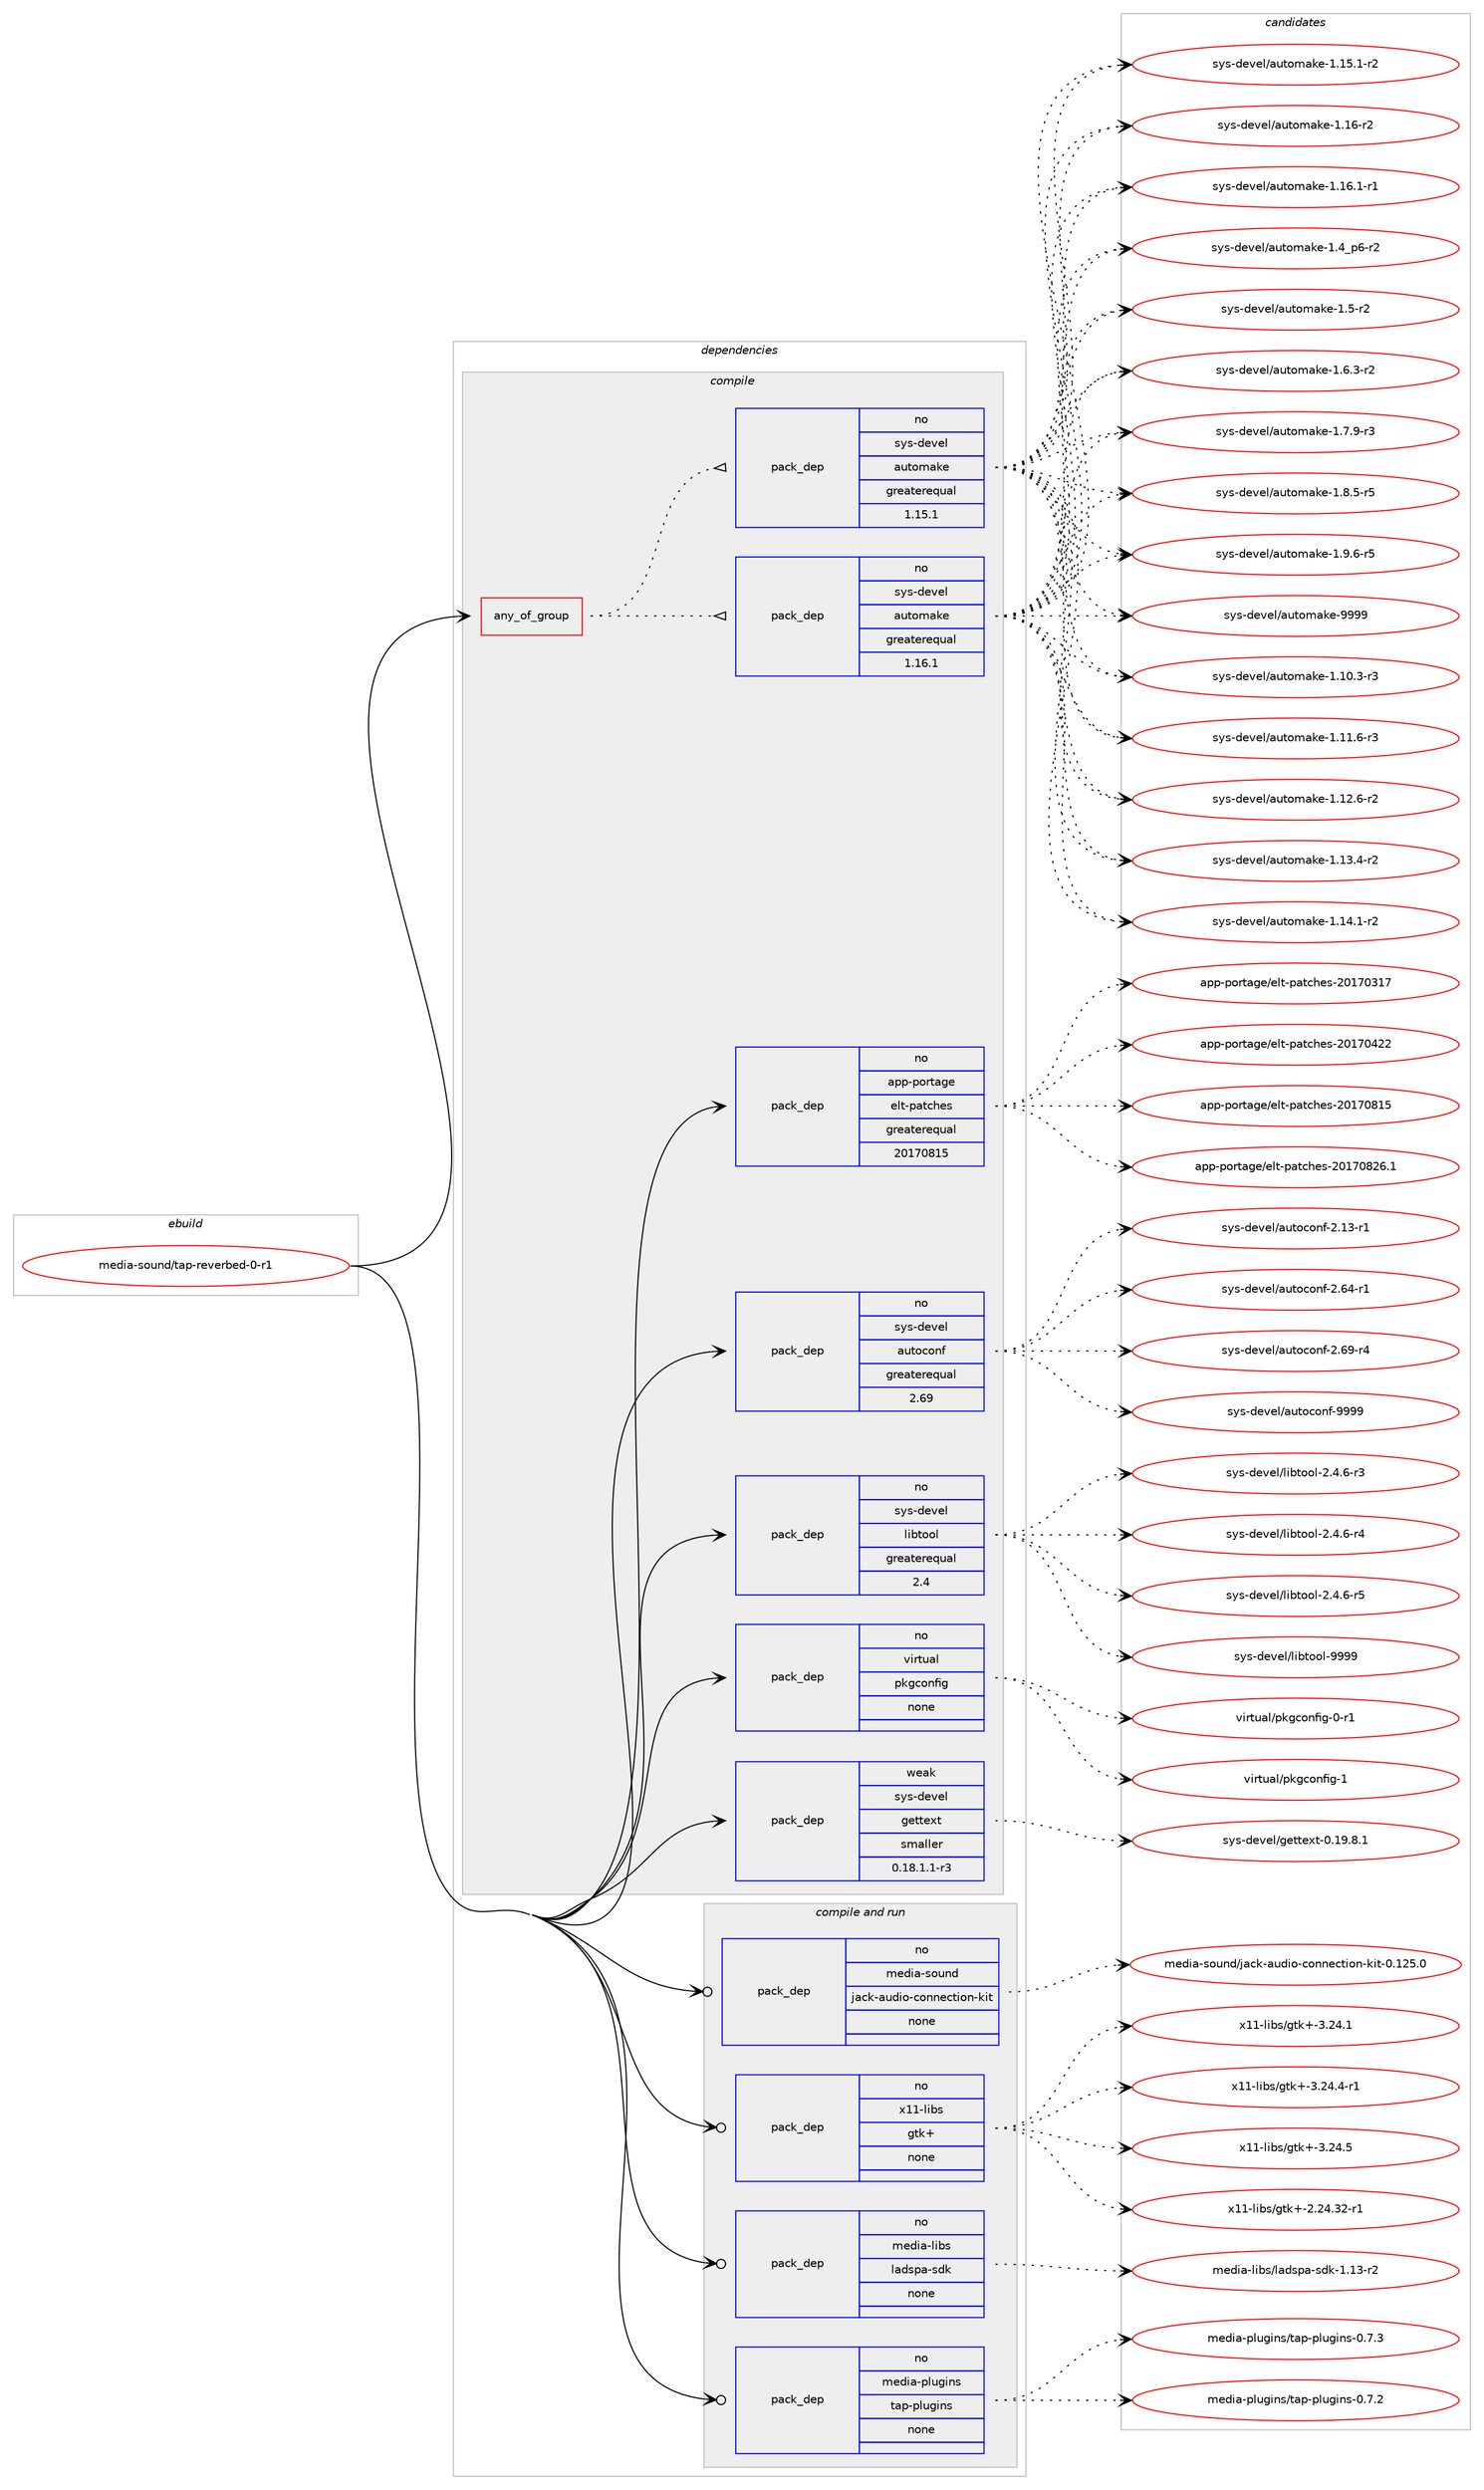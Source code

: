 digraph prolog {

# *************
# Graph options
# *************

newrank=true;
concentrate=true;
compound=true;
graph [rankdir=LR,fontname=Helvetica,fontsize=10,ranksep=1.5];#, ranksep=2.5, nodesep=0.2];
edge  [arrowhead=vee];
node  [fontname=Helvetica,fontsize=10];

# **********
# The ebuild
# **********

subgraph cluster_leftcol {
color=gray;
rank=same;
label=<<i>ebuild</i>>;
id [label="media-sound/tap-reverbed-0-r1", color=red, width=4, href="../media-sound/tap-reverbed-0-r1.svg"];
}

# ****************
# The dependencies
# ****************

subgraph cluster_midcol {
color=gray;
label=<<i>dependencies</i>>;
subgraph cluster_compile {
fillcolor="#eeeeee";
style=filled;
label=<<i>compile</i>>;
subgraph any25572 {
dependency1631069 [label=<<TABLE BORDER="0" CELLBORDER="1" CELLSPACING="0" CELLPADDING="4"><TR><TD CELLPADDING="10">any_of_group</TD></TR></TABLE>>, shape=none, color=red];subgraph pack1166406 {
dependency1631070 [label=<<TABLE BORDER="0" CELLBORDER="1" CELLSPACING="0" CELLPADDING="4" WIDTH="220"><TR><TD ROWSPAN="6" CELLPADDING="30">pack_dep</TD></TR><TR><TD WIDTH="110">no</TD></TR><TR><TD>sys-devel</TD></TR><TR><TD>automake</TD></TR><TR><TD>greaterequal</TD></TR><TR><TD>1.16.1</TD></TR></TABLE>>, shape=none, color=blue];
}
dependency1631069:e -> dependency1631070:w [weight=20,style="dotted",arrowhead="oinv"];
subgraph pack1166407 {
dependency1631071 [label=<<TABLE BORDER="0" CELLBORDER="1" CELLSPACING="0" CELLPADDING="4" WIDTH="220"><TR><TD ROWSPAN="6" CELLPADDING="30">pack_dep</TD></TR><TR><TD WIDTH="110">no</TD></TR><TR><TD>sys-devel</TD></TR><TR><TD>automake</TD></TR><TR><TD>greaterequal</TD></TR><TR><TD>1.15.1</TD></TR></TABLE>>, shape=none, color=blue];
}
dependency1631069:e -> dependency1631071:w [weight=20,style="dotted",arrowhead="oinv"];
}
id:e -> dependency1631069:w [weight=20,style="solid",arrowhead="vee"];
subgraph pack1166408 {
dependency1631072 [label=<<TABLE BORDER="0" CELLBORDER="1" CELLSPACING="0" CELLPADDING="4" WIDTH="220"><TR><TD ROWSPAN="6" CELLPADDING="30">pack_dep</TD></TR><TR><TD WIDTH="110">no</TD></TR><TR><TD>app-portage</TD></TR><TR><TD>elt-patches</TD></TR><TR><TD>greaterequal</TD></TR><TR><TD>20170815</TD></TR></TABLE>>, shape=none, color=blue];
}
id:e -> dependency1631072:w [weight=20,style="solid",arrowhead="vee"];
subgraph pack1166409 {
dependency1631073 [label=<<TABLE BORDER="0" CELLBORDER="1" CELLSPACING="0" CELLPADDING="4" WIDTH="220"><TR><TD ROWSPAN="6" CELLPADDING="30">pack_dep</TD></TR><TR><TD WIDTH="110">no</TD></TR><TR><TD>sys-devel</TD></TR><TR><TD>autoconf</TD></TR><TR><TD>greaterequal</TD></TR><TR><TD>2.69</TD></TR></TABLE>>, shape=none, color=blue];
}
id:e -> dependency1631073:w [weight=20,style="solid",arrowhead="vee"];
subgraph pack1166410 {
dependency1631074 [label=<<TABLE BORDER="0" CELLBORDER="1" CELLSPACING="0" CELLPADDING="4" WIDTH="220"><TR><TD ROWSPAN="6" CELLPADDING="30">pack_dep</TD></TR><TR><TD WIDTH="110">no</TD></TR><TR><TD>sys-devel</TD></TR><TR><TD>libtool</TD></TR><TR><TD>greaterequal</TD></TR><TR><TD>2.4</TD></TR></TABLE>>, shape=none, color=blue];
}
id:e -> dependency1631074:w [weight=20,style="solid",arrowhead="vee"];
subgraph pack1166411 {
dependency1631075 [label=<<TABLE BORDER="0" CELLBORDER="1" CELLSPACING="0" CELLPADDING="4" WIDTH="220"><TR><TD ROWSPAN="6" CELLPADDING="30">pack_dep</TD></TR><TR><TD WIDTH="110">no</TD></TR><TR><TD>virtual</TD></TR><TR><TD>pkgconfig</TD></TR><TR><TD>none</TD></TR><TR><TD></TD></TR></TABLE>>, shape=none, color=blue];
}
id:e -> dependency1631075:w [weight=20,style="solid",arrowhead="vee"];
subgraph pack1166412 {
dependency1631076 [label=<<TABLE BORDER="0" CELLBORDER="1" CELLSPACING="0" CELLPADDING="4" WIDTH="220"><TR><TD ROWSPAN="6" CELLPADDING="30">pack_dep</TD></TR><TR><TD WIDTH="110">weak</TD></TR><TR><TD>sys-devel</TD></TR><TR><TD>gettext</TD></TR><TR><TD>smaller</TD></TR><TR><TD>0.18.1.1-r3</TD></TR></TABLE>>, shape=none, color=blue];
}
id:e -> dependency1631076:w [weight=20,style="solid",arrowhead="vee"];
}
subgraph cluster_compileandrun {
fillcolor="#eeeeee";
style=filled;
label=<<i>compile and run</i>>;
subgraph pack1166413 {
dependency1631077 [label=<<TABLE BORDER="0" CELLBORDER="1" CELLSPACING="0" CELLPADDING="4" WIDTH="220"><TR><TD ROWSPAN="6" CELLPADDING="30">pack_dep</TD></TR><TR><TD WIDTH="110">no</TD></TR><TR><TD>media-libs</TD></TR><TR><TD>ladspa-sdk</TD></TR><TR><TD>none</TD></TR><TR><TD></TD></TR></TABLE>>, shape=none, color=blue];
}
id:e -> dependency1631077:w [weight=20,style="solid",arrowhead="odotvee"];
subgraph pack1166414 {
dependency1631078 [label=<<TABLE BORDER="0" CELLBORDER="1" CELLSPACING="0" CELLPADDING="4" WIDTH="220"><TR><TD ROWSPAN="6" CELLPADDING="30">pack_dep</TD></TR><TR><TD WIDTH="110">no</TD></TR><TR><TD>media-plugins</TD></TR><TR><TD>tap-plugins</TD></TR><TR><TD>none</TD></TR><TR><TD></TD></TR></TABLE>>, shape=none, color=blue];
}
id:e -> dependency1631078:w [weight=20,style="solid",arrowhead="odotvee"];
subgraph pack1166415 {
dependency1631079 [label=<<TABLE BORDER="0" CELLBORDER="1" CELLSPACING="0" CELLPADDING="4" WIDTH="220"><TR><TD ROWSPAN="6" CELLPADDING="30">pack_dep</TD></TR><TR><TD WIDTH="110">no</TD></TR><TR><TD>media-sound</TD></TR><TR><TD>jack-audio-connection-kit</TD></TR><TR><TD>none</TD></TR><TR><TD></TD></TR></TABLE>>, shape=none, color=blue];
}
id:e -> dependency1631079:w [weight=20,style="solid",arrowhead="odotvee"];
subgraph pack1166416 {
dependency1631080 [label=<<TABLE BORDER="0" CELLBORDER="1" CELLSPACING="0" CELLPADDING="4" WIDTH="220"><TR><TD ROWSPAN="6" CELLPADDING="30">pack_dep</TD></TR><TR><TD WIDTH="110">no</TD></TR><TR><TD>x11-libs</TD></TR><TR><TD>gtk+</TD></TR><TR><TD>none</TD></TR><TR><TD></TD></TR></TABLE>>, shape=none, color=blue];
}
id:e -> dependency1631080:w [weight=20,style="solid",arrowhead="odotvee"];
}
subgraph cluster_run {
fillcolor="#eeeeee";
style=filled;
label=<<i>run</i>>;
}
}

# **************
# The candidates
# **************

subgraph cluster_choices {
rank=same;
color=gray;
label=<<i>candidates</i>>;

subgraph choice1166406 {
color=black;
nodesep=1;
choice11512111545100101118101108479711711611110997107101454946494846514511451 [label="sys-devel/automake-1.10.3-r3", color=red, width=4,href="../sys-devel/automake-1.10.3-r3.svg"];
choice11512111545100101118101108479711711611110997107101454946494946544511451 [label="sys-devel/automake-1.11.6-r3", color=red, width=4,href="../sys-devel/automake-1.11.6-r3.svg"];
choice11512111545100101118101108479711711611110997107101454946495046544511450 [label="sys-devel/automake-1.12.6-r2", color=red, width=4,href="../sys-devel/automake-1.12.6-r2.svg"];
choice11512111545100101118101108479711711611110997107101454946495146524511450 [label="sys-devel/automake-1.13.4-r2", color=red, width=4,href="../sys-devel/automake-1.13.4-r2.svg"];
choice11512111545100101118101108479711711611110997107101454946495246494511450 [label="sys-devel/automake-1.14.1-r2", color=red, width=4,href="../sys-devel/automake-1.14.1-r2.svg"];
choice11512111545100101118101108479711711611110997107101454946495346494511450 [label="sys-devel/automake-1.15.1-r2", color=red, width=4,href="../sys-devel/automake-1.15.1-r2.svg"];
choice1151211154510010111810110847971171161111099710710145494649544511450 [label="sys-devel/automake-1.16-r2", color=red, width=4,href="../sys-devel/automake-1.16-r2.svg"];
choice11512111545100101118101108479711711611110997107101454946495446494511449 [label="sys-devel/automake-1.16.1-r1", color=red, width=4,href="../sys-devel/automake-1.16.1-r1.svg"];
choice115121115451001011181011084797117116111109971071014549465295112544511450 [label="sys-devel/automake-1.4_p6-r2", color=red, width=4,href="../sys-devel/automake-1.4_p6-r2.svg"];
choice11512111545100101118101108479711711611110997107101454946534511450 [label="sys-devel/automake-1.5-r2", color=red, width=4,href="../sys-devel/automake-1.5-r2.svg"];
choice115121115451001011181011084797117116111109971071014549465446514511450 [label="sys-devel/automake-1.6.3-r2", color=red, width=4,href="../sys-devel/automake-1.6.3-r2.svg"];
choice115121115451001011181011084797117116111109971071014549465546574511451 [label="sys-devel/automake-1.7.9-r3", color=red, width=4,href="../sys-devel/automake-1.7.9-r3.svg"];
choice115121115451001011181011084797117116111109971071014549465646534511453 [label="sys-devel/automake-1.8.5-r5", color=red, width=4,href="../sys-devel/automake-1.8.5-r5.svg"];
choice115121115451001011181011084797117116111109971071014549465746544511453 [label="sys-devel/automake-1.9.6-r5", color=red, width=4,href="../sys-devel/automake-1.9.6-r5.svg"];
choice115121115451001011181011084797117116111109971071014557575757 [label="sys-devel/automake-9999", color=red, width=4,href="../sys-devel/automake-9999.svg"];
dependency1631070:e -> choice11512111545100101118101108479711711611110997107101454946494846514511451:w [style=dotted,weight="100"];
dependency1631070:e -> choice11512111545100101118101108479711711611110997107101454946494946544511451:w [style=dotted,weight="100"];
dependency1631070:e -> choice11512111545100101118101108479711711611110997107101454946495046544511450:w [style=dotted,weight="100"];
dependency1631070:e -> choice11512111545100101118101108479711711611110997107101454946495146524511450:w [style=dotted,weight="100"];
dependency1631070:e -> choice11512111545100101118101108479711711611110997107101454946495246494511450:w [style=dotted,weight="100"];
dependency1631070:e -> choice11512111545100101118101108479711711611110997107101454946495346494511450:w [style=dotted,weight="100"];
dependency1631070:e -> choice1151211154510010111810110847971171161111099710710145494649544511450:w [style=dotted,weight="100"];
dependency1631070:e -> choice11512111545100101118101108479711711611110997107101454946495446494511449:w [style=dotted,weight="100"];
dependency1631070:e -> choice115121115451001011181011084797117116111109971071014549465295112544511450:w [style=dotted,weight="100"];
dependency1631070:e -> choice11512111545100101118101108479711711611110997107101454946534511450:w [style=dotted,weight="100"];
dependency1631070:e -> choice115121115451001011181011084797117116111109971071014549465446514511450:w [style=dotted,weight="100"];
dependency1631070:e -> choice115121115451001011181011084797117116111109971071014549465546574511451:w [style=dotted,weight="100"];
dependency1631070:e -> choice115121115451001011181011084797117116111109971071014549465646534511453:w [style=dotted,weight="100"];
dependency1631070:e -> choice115121115451001011181011084797117116111109971071014549465746544511453:w [style=dotted,weight="100"];
dependency1631070:e -> choice115121115451001011181011084797117116111109971071014557575757:w [style=dotted,weight="100"];
}
subgraph choice1166407 {
color=black;
nodesep=1;
choice11512111545100101118101108479711711611110997107101454946494846514511451 [label="sys-devel/automake-1.10.3-r3", color=red, width=4,href="../sys-devel/automake-1.10.3-r3.svg"];
choice11512111545100101118101108479711711611110997107101454946494946544511451 [label="sys-devel/automake-1.11.6-r3", color=red, width=4,href="../sys-devel/automake-1.11.6-r3.svg"];
choice11512111545100101118101108479711711611110997107101454946495046544511450 [label="sys-devel/automake-1.12.6-r2", color=red, width=4,href="../sys-devel/automake-1.12.6-r2.svg"];
choice11512111545100101118101108479711711611110997107101454946495146524511450 [label="sys-devel/automake-1.13.4-r2", color=red, width=4,href="../sys-devel/automake-1.13.4-r2.svg"];
choice11512111545100101118101108479711711611110997107101454946495246494511450 [label="sys-devel/automake-1.14.1-r2", color=red, width=4,href="../sys-devel/automake-1.14.1-r2.svg"];
choice11512111545100101118101108479711711611110997107101454946495346494511450 [label="sys-devel/automake-1.15.1-r2", color=red, width=4,href="../sys-devel/automake-1.15.1-r2.svg"];
choice1151211154510010111810110847971171161111099710710145494649544511450 [label="sys-devel/automake-1.16-r2", color=red, width=4,href="../sys-devel/automake-1.16-r2.svg"];
choice11512111545100101118101108479711711611110997107101454946495446494511449 [label="sys-devel/automake-1.16.1-r1", color=red, width=4,href="../sys-devel/automake-1.16.1-r1.svg"];
choice115121115451001011181011084797117116111109971071014549465295112544511450 [label="sys-devel/automake-1.4_p6-r2", color=red, width=4,href="../sys-devel/automake-1.4_p6-r2.svg"];
choice11512111545100101118101108479711711611110997107101454946534511450 [label="sys-devel/automake-1.5-r2", color=red, width=4,href="../sys-devel/automake-1.5-r2.svg"];
choice115121115451001011181011084797117116111109971071014549465446514511450 [label="sys-devel/automake-1.6.3-r2", color=red, width=4,href="../sys-devel/automake-1.6.3-r2.svg"];
choice115121115451001011181011084797117116111109971071014549465546574511451 [label="sys-devel/automake-1.7.9-r3", color=red, width=4,href="../sys-devel/automake-1.7.9-r3.svg"];
choice115121115451001011181011084797117116111109971071014549465646534511453 [label="sys-devel/automake-1.8.5-r5", color=red, width=4,href="../sys-devel/automake-1.8.5-r5.svg"];
choice115121115451001011181011084797117116111109971071014549465746544511453 [label="sys-devel/automake-1.9.6-r5", color=red, width=4,href="../sys-devel/automake-1.9.6-r5.svg"];
choice115121115451001011181011084797117116111109971071014557575757 [label="sys-devel/automake-9999", color=red, width=4,href="../sys-devel/automake-9999.svg"];
dependency1631071:e -> choice11512111545100101118101108479711711611110997107101454946494846514511451:w [style=dotted,weight="100"];
dependency1631071:e -> choice11512111545100101118101108479711711611110997107101454946494946544511451:w [style=dotted,weight="100"];
dependency1631071:e -> choice11512111545100101118101108479711711611110997107101454946495046544511450:w [style=dotted,weight="100"];
dependency1631071:e -> choice11512111545100101118101108479711711611110997107101454946495146524511450:w [style=dotted,weight="100"];
dependency1631071:e -> choice11512111545100101118101108479711711611110997107101454946495246494511450:w [style=dotted,weight="100"];
dependency1631071:e -> choice11512111545100101118101108479711711611110997107101454946495346494511450:w [style=dotted,weight="100"];
dependency1631071:e -> choice1151211154510010111810110847971171161111099710710145494649544511450:w [style=dotted,weight="100"];
dependency1631071:e -> choice11512111545100101118101108479711711611110997107101454946495446494511449:w [style=dotted,weight="100"];
dependency1631071:e -> choice115121115451001011181011084797117116111109971071014549465295112544511450:w [style=dotted,weight="100"];
dependency1631071:e -> choice11512111545100101118101108479711711611110997107101454946534511450:w [style=dotted,weight="100"];
dependency1631071:e -> choice115121115451001011181011084797117116111109971071014549465446514511450:w [style=dotted,weight="100"];
dependency1631071:e -> choice115121115451001011181011084797117116111109971071014549465546574511451:w [style=dotted,weight="100"];
dependency1631071:e -> choice115121115451001011181011084797117116111109971071014549465646534511453:w [style=dotted,weight="100"];
dependency1631071:e -> choice115121115451001011181011084797117116111109971071014549465746544511453:w [style=dotted,weight="100"];
dependency1631071:e -> choice115121115451001011181011084797117116111109971071014557575757:w [style=dotted,weight="100"];
}
subgraph choice1166408 {
color=black;
nodesep=1;
choice97112112451121111141169710310147101108116451129711699104101115455048495548514955 [label="app-portage/elt-patches-20170317", color=red, width=4,href="../app-portage/elt-patches-20170317.svg"];
choice97112112451121111141169710310147101108116451129711699104101115455048495548525050 [label="app-portage/elt-patches-20170422", color=red, width=4,href="../app-portage/elt-patches-20170422.svg"];
choice97112112451121111141169710310147101108116451129711699104101115455048495548564953 [label="app-portage/elt-patches-20170815", color=red, width=4,href="../app-portage/elt-patches-20170815.svg"];
choice971121124511211111411697103101471011081164511297116991041011154550484955485650544649 [label="app-portage/elt-patches-20170826.1", color=red, width=4,href="../app-portage/elt-patches-20170826.1.svg"];
dependency1631072:e -> choice97112112451121111141169710310147101108116451129711699104101115455048495548514955:w [style=dotted,weight="100"];
dependency1631072:e -> choice97112112451121111141169710310147101108116451129711699104101115455048495548525050:w [style=dotted,weight="100"];
dependency1631072:e -> choice97112112451121111141169710310147101108116451129711699104101115455048495548564953:w [style=dotted,weight="100"];
dependency1631072:e -> choice971121124511211111411697103101471011081164511297116991041011154550484955485650544649:w [style=dotted,weight="100"];
}
subgraph choice1166409 {
color=black;
nodesep=1;
choice1151211154510010111810110847971171161119911111010245504649514511449 [label="sys-devel/autoconf-2.13-r1", color=red, width=4,href="../sys-devel/autoconf-2.13-r1.svg"];
choice1151211154510010111810110847971171161119911111010245504654524511449 [label="sys-devel/autoconf-2.64-r1", color=red, width=4,href="../sys-devel/autoconf-2.64-r1.svg"];
choice1151211154510010111810110847971171161119911111010245504654574511452 [label="sys-devel/autoconf-2.69-r4", color=red, width=4,href="../sys-devel/autoconf-2.69-r4.svg"];
choice115121115451001011181011084797117116111991111101024557575757 [label="sys-devel/autoconf-9999", color=red, width=4,href="../sys-devel/autoconf-9999.svg"];
dependency1631073:e -> choice1151211154510010111810110847971171161119911111010245504649514511449:w [style=dotted,weight="100"];
dependency1631073:e -> choice1151211154510010111810110847971171161119911111010245504654524511449:w [style=dotted,weight="100"];
dependency1631073:e -> choice1151211154510010111810110847971171161119911111010245504654574511452:w [style=dotted,weight="100"];
dependency1631073:e -> choice115121115451001011181011084797117116111991111101024557575757:w [style=dotted,weight="100"];
}
subgraph choice1166410 {
color=black;
nodesep=1;
choice1151211154510010111810110847108105981161111111084550465246544511451 [label="sys-devel/libtool-2.4.6-r3", color=red, width=4,href="../sys-devel/libtool-2.4.6-r3.svg"];
choice1151211154510010111810110847108105981161111111084550465246544511452 [label="sys-devel/libtool-2.4.6-r4", color=red, width=4,href="../sys-devel/libtool-2.4.6-r4.svg"];
choice1151211154510010111810110847108105981161111111084550465246544511453 [label="sys-devel/libtool-2.4.6-r5", color=red, width=4,href="../sys-devel/libtool-2.4.6-r5.svg"];
choice1151211154510010111810110847108105981161111111084557575757 [label="sys-devel/libtool-9999", color=red, width=4,href="../sys-devel/libtool-9999.svg"];
dependency1631074:e -> choice1151211154510010111810110847108105981161111111084550465246544511451:w [style=dotted,weight="100"];
dependency1631074:e -> choice1151211154510010111810110847108105981161111111084550465246544511452:w [style=dotted,weight="100"];
dependency1631074:e -> choice1151211154510010111810110847108105981161111111084550465246544511453:w [style=dotted,weight="100"];
dependency1631074:e -> choice1151211154510010111810110847108105981161111111084557575757:w [style=dotted,weight="100"];
}
subgraph choice1166411 {
color=black;
nodesep=1;
choice11810511411611797108471121071039911111010210510345484511449 [label="virtual/pkgconfig-0-r1", color=red, width=4,href="../virtual/pkgconfig-0-r1.svg"];
choice1181051141161179710847112107103991111101021051034549 [label="virtual/pkgconfig-1", color=red, width=4,href="../virtual/pkgconfig-1.svg"];
dependency1631075:e -> choice11810511411611797108471121071039911111010210510345484511449:w [style=dotted,weight="100"];
dependency1631075:e -> choice1181051141161179710847112107103991111101021051034549:w [style=dotted,weight="100"];
}
subgraph choice1166412 {
color=black;
nodesep=1;
choice1151211154510010111810110847103101116116101120116454846495746564649 [label="sys-devel/gettext-0.19.8.1", color=red, width=4,href="../sys-devel/gettext-0.19.8.1.svg"];
dependency1631076:e -> choice1151211154510010111810110847103101116116101120116454846495746564649:w [style=dotted,weight="100"];
}
subgraph choice1166413 {
color=black;
nodesep=1;
choice1091011001059745108105981154710897100115112974511510010745494649514511450 [label="media-libs/ladspa-sdk-1.13-r2", color=red, width=4,href="../media-libs/ladspa-sdk-1.13-r2.svg"];
dependency1631077:e -> choice1091011001059745108105981154710897100115112974511510010745494649514511450:w [style=dotted,weight="100"];
}
subgraph choice1166414 {
color=black;
nodesep=1;
choice1091011001059745112108117103105110115471169711245112108117103105110115454846554650 [label="media-plugins/tap-plugins-0.7.2", color=red, width=4,href="../media-plugins/tap-plugins-0.7.2.svg"];
choice1091011001059745112108117103105110115471169711245112108117103105110115454846554651 [label="media-plugins/tap-plugins-0.7.3", color=red, width=4,href="../media-plugins/tap-plugins-0.7.3.svg"];
dependency1631078:e -> choice1091011001059745112108117103105110115471169711245112108117103105110115454846554650:w [style=dotted,weight="100"];
dependency1631078:e -> choice1091011001059745112108117103105110115471169711245112108117103105110115454846554651:w [style=dotted,weight="100"];
}
subgraph choice1166415 {
color=black;
nodesep=1;
choice10910110010597451151111171101004710697991074597117100105111459911111011010199116105111110451071051164548464950534648 [label="media-sound/jack-audio-connection-kit-0.125.0", color=red, width=4,href="../media-sound/jack-audio-connection-kit-0.125.0.svg"];
dependency1631079:e -> choice10910110010597451151111171101004710697991074597117100105111459911111011010199116105111110451071051164548464950534648:w [style=dotted,weight="100"];
}
subgraph choice1166416 {
color=black;
nodesep=1;
choice12049494510810598115471031161074345504650524651504511449 [label="x11-libs/gtk+-2.24.32-r1", color=red, width=4,href="../x11-libs/gtk+-2.24.32-r1.svg"];
choice12049494510810598115471031161074345514650524649 [label="x11-libs/gtk+-3.24.1", color=red, width=4,href="../x11-libs/gtk+-3.24.1.svg"];
choice120494945108105981154710311610743455146505246524511449 [label="x11-libs/gtk+-3.24.4-r1", color=red, width=4,href="../x11-libs/gtk+-3.24.4-r1.svg"];
choice12049494510810598115471031161074345514650524653 [label="x11-libs/gtk+-3.24.5", color=red, width=4,href="../x11-libs/gtk+-3.24.5.svg"];
dependency1631080:e -> choice12049494510810598115471031161074345504650524651504511449:w [style=dotted,weight="100"];
dependency1631080:e -> choice12049494510810598115471031161074345514650524649:w [style=dotted,weight="100"];
dependency1631080:e -> choice120494945108105981154710311610743455146505246524511449:w [style=dotted,weight="100"];
dependency1631080:e -> choice12049494510810598115471031161074345514650524653:w [style=dotted,weight="100"];
}
}

}
